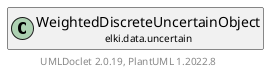 @startuml
    remove .*\.(Instance|Par|Parameterizer|Factory)$
    set namespaceSeparator none
    hide empty fields
    hide empty methods

    class "<size:14>WeightedDiscreteUncertainObject.Factory\n<size:10>elki.data.uncertain" as elki.data.uncertain.WeightedDiscreteUncertainObject.Factory [[WeightedDiscreteUncertainObject.Factory.html]] {
        +newFeatureVector(A, ArrayAdapter<? extends Number, A>): WeightedDiscreteUncertainObject
        +getDefaultSerializer(): ByteBufferSerializer<WeightedDiscreteUncertainObject>
        +getRestrictionClass(): Class<? super WeightedDiscreteUncertainObject>
    }

    interface "<size:14>FeatureVector.Factory\n<size:10>elki.data" as elki.data.FeatureVector.Factory<WeightedDiscreteUncertainObject, Number> [[../FeatureVector.Factory.html]] {
        {abstract} +newFeatureVector(A, ArrayAdapter<? extends D, A>): WeightedDiscreteUncertainObject
        {abstract} +getDefaultSerializer(): ByteBufferSerializer<V extends FeatureVector<? extends D>>
        {abstract} +getRestrictionClass(): Class<? super FeatureVector<? extends D>>
    }
    class "<size:14>WeightedDiscreteUncertainObject\n<size:10>elki.data.uncertain" as elki.data.uncertain.WeightedDiscreteUncertainObject [[WeightedDiscreteUncertainObject.html]]

    elki.data.FeatureVector.Factory <|.. elki.data.uncertain.WeightedDiscreteUncertainObject.Factory
    elki.data.uncertain.WeightedDiscreteUncertainObject +-- elki.data.uncertain.WeightedDiscreteUncertainObject.Factory

    center footer UMLDoclet 2.0.19, PlantUML 1.2022.8
@enduml
